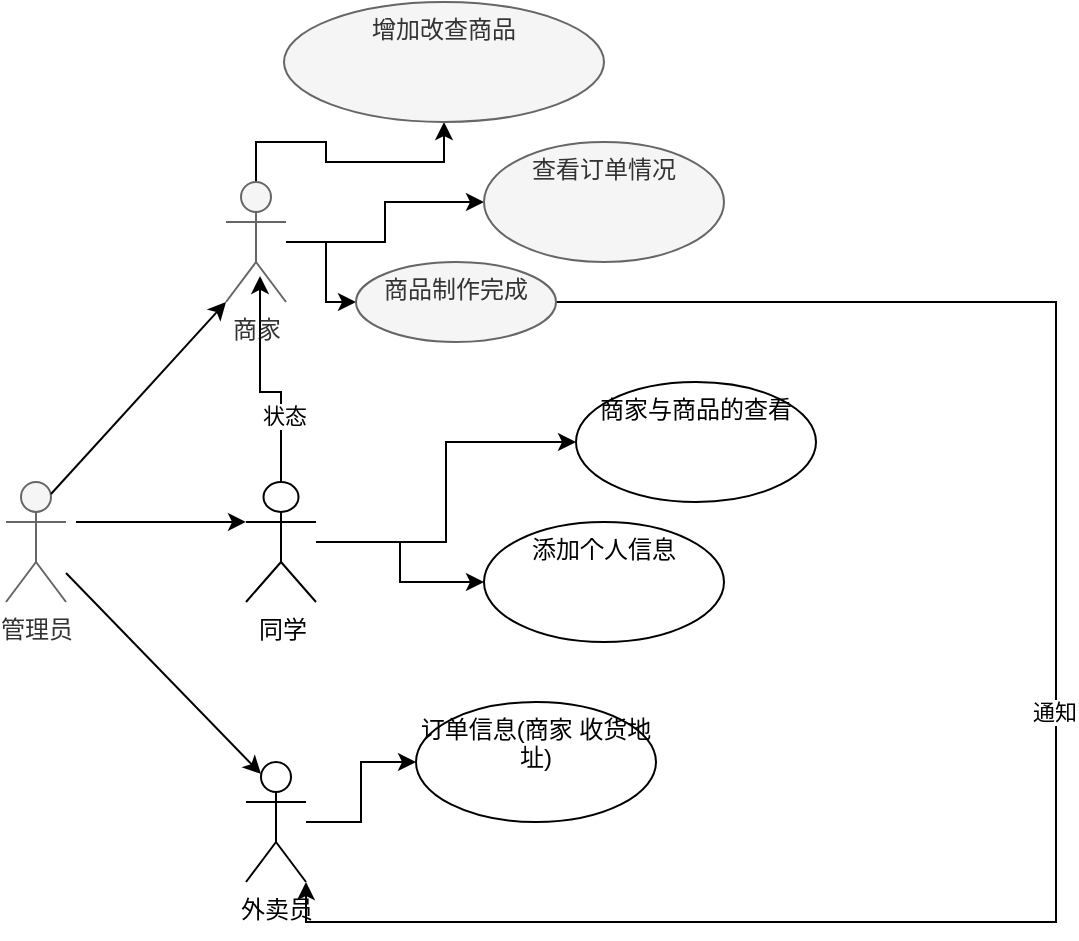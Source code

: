 <mxfile version="18.0.8" type="github">
  <diagram id="rHaBHEUqX6c-jU-XFxxN" name="Page-1">
    <mxGraphModel dx="946" dy="504" grid="1" gridSize="10" guides="1" tooltips="1" connect="1" arrows="1" fold="1" page="1" pageScale="1" pageWidth="827" pageHeight="1169" math="0" shadow="0">
      <root>
        <mxCell id="0" />
        <mxCell id="1" parent="0" />
        <mxCell id="4AgUB-SgfKq0cedlVhCr-1" value="管理员" style="shape=umlActor;verticalLabelPosition=bottom;verticalAlign=top;html=1;fillColor=#f5f5f5;fontColor=#333333;strokeColor=#666666;" vertex="1" parent="1">
          <mxGeometry x="115" y="490" width="30" height="60" as="geometry" />
        </mxCell>
        <mxCell id="4AgUB-SgfKq0cedlVhCr-2" value="" style="edgeStyle=orthogonalEdgeStyle;rounded=0;orthogonalLoop=1;jettySize=auto;html=1;" edge="1" parent="1" source="4AgUB-SgfKq0cedlVhCr-5" target="4AgUB-SgfKq0cedlVhCr-16">
          <mxGeometry relative="1" as="geometry" />
        </mxCell>
        <mxCell id="4AgUB-SgfKq0cedlVhCr-3" value="" style="edgeStyle=orthogonalEdgeStyle;rounded=0;orthogonalLoop=1;jettySize=auto;html=1;" edge="1" parent="1" source="4AgUB-SgfKq0cedlVhCr-5" target="4AgUB-SgfKq0cedlVhCr-17">
          <mxGeometry relative="1" as="geometry" />
        </mxCell>
        <mxCell id="4AgUB-SgfKq0cedlVhCr-4" value="" style="edgeStyle=orthogonalEdgeStyle;rounded=0;orthogonalLoop=1;jettySize=auto;html=1;" edge="1" parent="1" source="4AgUB-SgfKq0cedlVhCr-5" target="4AgUB-SgfKq0cedlVhCr-23">
          <mxGeometry relative="1" as="geometry" />
        </mxCell>
        <mxCell id="4AgUB-SgfKq0cedlVhCr-5" value="商家" style="shape=umlActor;verticalLabelPosition=bottom;verticalAlign=top;html=1;fillColor=#f5f5f5;fontColor=#333333;strokeColor=#666666;" vertex="1" parent="1">
          <mxGeometry x="225" y="340" width="30" height="60" as="geometry" />
        </mxCell>
        <mxCell id="4AgUB-SgfKq0cedlVhCr-6" value="" style="edgeStyle=orthogonalEdgeStyle;rounded=0;orthogonalLoop=1;jettySize=auto;html=1;" edge="1" parent="1" source="4AgUB-SgfKq0cedlVhCr-7" target="4AgUB-SgfKq0cedlVhCr-20">
          <mxGeometry relative="1" as="geometry" />
        </mxCell>
        <mxCell id="4AgUB-SgfKq0cedlVhCr-7" value="外卖员" style="shape=umlActor;verticalLabelPosition=bottom;verticalAlign=top;html=1;" vertex="1" parent="1">
          <mxGeometry x="235" y="630" width="30" height="60" as="geometry" />
        </mxCell>
        <mxCell id="4AgUB-SgfKq0cedlVhCr-8" value="" style="edgeStyle=orthogonalEdgeStyle;rounded=0;orthogonalLoop=1;jettySize=auto;html=1;" edge="1" parent="1" source="4AgUB-SgfKq0cedlVhCr-12" target="4AgUB-SgfKq0cedlVhCr-18">
          <mxGeometry relative="1" as="geometry" />
        </mxCell>
        <mxCell id="4AgUB-SgfKq0cedlVhCr-9" value="" style="edgeStyle=orthogonalEdgeStyle;rounded=0;orthogonalLoop=1;jettySize=auto;html=1;" edge="1" parent="1" source="4AgUB-SgfKq0cedlVhCr-12" target="4AgUB-SgfKq0cedlVhCr-19">
          <mxGeometry relative="1" as="geometry" />
        </mxCell>
        <mxCell id="4AgUB-SgfKq0cedlVhCr-10" value="" style="edgeStyle=orthogonalEdgeStyle;rounded=0;orthogonalLoop=1;jettySize=auto;html=1;entryX=0.567;entryY=0.783;entryDx=0;entryDy=0;entryPerimeter=0;" edge="1" parent="1" source="4AgUB-SgfKq0cedlVhCr-12" target="4AgUB-SgfKq0cedlVhCr-5">
          <mxGeometry relative="1" as="geometry" />
        </mxCell>
        <mxCell id="4AgUB-SgfKq0cedlVhCr-11" value="状态" style="edgeLabel;html=1;align=center;verticalAlign=middle;resizable=0;points=[];" vertex="1" connectable="0" parent="4AgUB-SgfKq0cedlVhCr-10">
          <mxGeometry x="-0.419" relative="1" as="geometry">
            <mxPoint x="1" as="offset" />
          </mxGeometry>
        </mxCell>
        <mxCell id="4AgUB-SgfKq0cedlVhCr-12" value="同学" style="shape=umlActor;verticalLabelPosition=bottom;verticalAlign=top;html=1;" vertex="1" parent="1">
          <mxGeometry x="235" y="490" width="35" height="60" as="geometry" />
        </mxCell>
        <mxCell id="4AgUB-SgfKq0cedlVhCr-13" value="" style="endArrow=classic;html=1;rounded=0;exitX=0.75;exitY=0.1;exitDx=0;exitDy=0;exitPerimeter=0;entryX=0;entryY=1;entryDx=0;entryDy=0;entryPerimeter=0;" edge="1" parent="1" source="4AgUB-SgfKq0cedlVhCr-1" target="4AgUB-SgfKq0cedlVhCr-5">
          <mxGeometry width="50" height="50" relative="1" as="geometry">
            <mxPoint x="390" y="600" as="sourcePoint" />
            <mxPoint x="440" y="550" as="targetPoint" />
          </mxGeometry>
        </mxCell>
        <mxCell id="4AgUB-SgfKq0cedlVhCr-14" value="" style="endArrow=classic;html=1;rounded=0;entryX=0;entryY=0.333;entryDx=0;entryDy=0;entryPerimeter=0;" edge="1" parent="1" target="4AgUB-SgfKq0cedlVhCr-12">
          <mxGeometry width="50" height="50" relative="1" as="geometry">
            <mxPoint x="150" y="510" as="sourcePoint" />
            <mxPoint x="235" y="410" as="targetPoint" />
          </mxGeometry>
        </mxCell>
        <mxCell id="4AgUB-SgfKq0cedlVhCr-15" value="" style="endArrow=classic;html=1;rounded=0;entryX=0.25;entryY=0.1;entryDx=0;entryDy=0;entryPerimeter=0;" edge="1" parent="1" source="4AgUB-SgfKq0cedlVhCr-1" target="4AgUB-SgfKq0cedlVhCr-7">
          <mxGeometry width="50" height="50" relative="1" as="geometry">
            <mxPoint x="157.5" y="516" as="sourcePoint" />
            <mxPoint x="230" y="650" as="targetPoint" />
          </mxGeometry>
        </mxCell>
        <mxCell id="4AgUB-SgfKq0cedlVhCr-16" value="增加改查商品" style="ellipse;whiteSpace=wrap;html=1;verticalAlign=top;fillColor=#f5f5f5;strokeColor=#666666;fontColor=#333333;" vertex="1" parent="1">
          <mxGeometry x="254" y="250" width="160" height="60" as="geometry" />
        </mxCell>
        <mxCell id="4AgUB-SgfKq0cedlVhCr-17" value="查看订单情况" style="ellipse;whiteSpace=wrap;html=1;verticalAlign=top;fillColor=#f5f5f5;strokeColor=#666666;fontColor=#333333;" vertex="1" parent="1">
          <mxGeometry x="354" y="320" width="120" height="60" as="geometry" />
        </mxCell>
        <mxCell id="4AgUB-SgfKq0cedlVhCr-18" value="商家与商品的查看" style="ellipse;whiteSpace=wrap;html=1;verticalAlign=top;" vertex="1" parent="1">
          <mxGeometry x="400" y="440" width="120" height="60" as="geometry" />
        </mxCell>
        <mxCell id="4AgUB-SgfKq0cedlVhCr-19" value="添加个人信息" style="ellipse;whiteSpace=wrap;html=1;verticalAlign=top;" vertex="1" parent="1">
          <mxGeometry x="354" y="510" width="120" height="60" as="geometry" />
        </mxCell>
        <mxCell id="4AgUB-SgfKq0cedlVhCr-20" value="订单信息(商家 收货地址)" style="ellipse;whiteSpace=wrap;html=1;verticalAlign=top;" vertex="1" parent="1">
          <mxGeometry x="320" y="600" width="120" height="60" as="geometry" />
        </mxCell>
        <mxCell id="4AgUB-SgfKq0cedlVhCr-21" value="" style="edgeStyle=orthogonalEdgeStyle;rounded=0;orthogonalLoop=1;jettySize=auto;html=1;entryX=1;entryY=1;entryDx=0;entryDy=0;entryPerimeter=0;" edge="1" parent="1" source="4AgUB-SgfKq0cedlVhCr-23" target="4AgUB-SgfKq0cedlVhCr-7">
          <mxGeometry relative="1" as="geometry">
            <Array as="points">
              <mxPoint x="640" y="400" />
              <mxPoint x="640" y="710" />
              <mxPoint x="265" y="710" />
            </Array>
          </mxGeometry>
        </mxCell>
        <mxCell id="4AgUB-SgfKq0cedlVhCr-22" value="通知" style="edgeLabel;html=1;align=center;verticalAlign=middle;resizable=0;points=[];" vertex="1" connectable="0" parent="4AgUB-SgfKq0cedlVhCr-21">
          <mxGeometry x="-0.047" y="-1" relative="1" as="geometry">
            <mxPoint as="offset" />
          </mxGeometry>
        </mxCell>
        <mxCell id="4AgUB-SgfKq0cedlVhCr-23" value="商品制作完成" style="ellipse;whiteSpace=wrap;html=1;verticalAlign=top;fillColor=#f5f5f5;strokeColor=#666666;fontColor=#333333;" vertex="1" parent="1">
          <mxGeometry x="290" y="380" width="100" height="40" as="geometry" />
        </mxCell>
      </root>
    </mxGraphModel>
  </diagram>
</mxfile>
